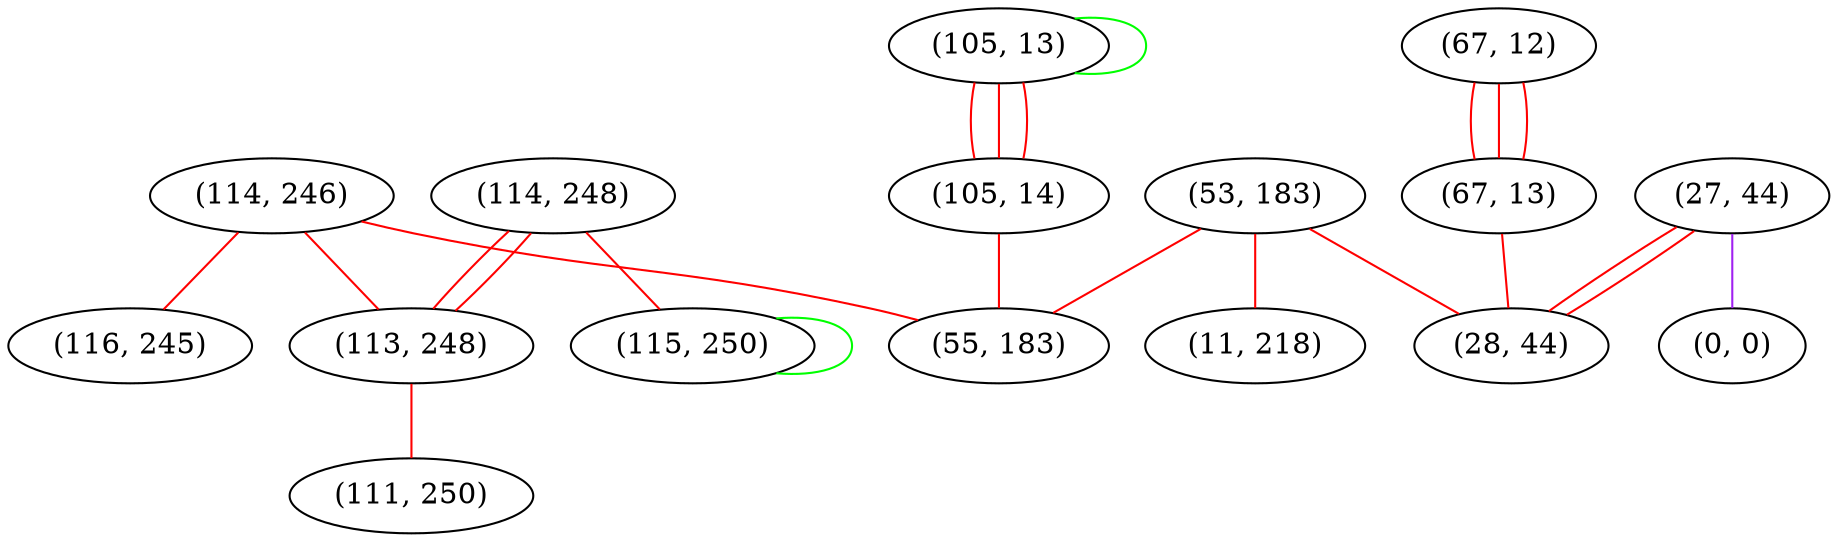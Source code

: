 graph "" {
"(105, 13)";
"(67, 12)";
"(114, 246)";
"(105, 14)";
"(67, 13)";
"(116, 245)";
"(114, 248)";
"(115, 250)";
"(53, 183)";
"(27, 44)";
"(55, 183)";
"(11, 218)";
"(0, 0)";
"(113, 248)";
"(28, 44)";
"(111, 250)";
"(105, 13)" -- "(105, 13)"  [color=green, key=0, weight=2];
"(105, 13)" -- "(105, 14)"  [color=red, key=0, weight=1];
"(105, 13)" -- "(105, 14)"  [color=red, key=1, weight=1];
"(105, 13)" -- "(105, 14)"  [color=red, key=2, weight=1];
"(67, 12)" -- "(67, 13)"  [color=red, key=0, weight=1];
"(67, 12)" -- "(67, 13)"  [color=red, key=1, weight=1];
"(67, 12)" -- "(67, 13)"  [color=red, key=2, weight=1];
"(114, 246)" -- "(116, 245)"  [color=red, key=0, weight=1];
"(114, 246)" -- "(113, 248)"  [color=red, key=0, weight=1];
"(114, 246)" -- "(55, 183)"  [color=red, key=0, weight=1];
"(105, 14)" -- "(55, 183)"  [color=red, key=0, weight=1];
"(67, 13)" -- "(28, 44)"  [color=red, key=0, weight=1];
"(114, 248)" -- "(113, 248)"  [color=red, key=0, weight=1];
"(114, 248)" -- "(113, 248)"  [color=red, key=1, weight=1];
"(114, 248)" -- "(115, 250)"  [color=red, key=0, weight=1];
"(115, 250)" -- "(115, 250)"  [color=green, key=0, weight=2];
"(53, 183)" -- "(11, 218)"  [color=red, key=0, weight=1];
"(53, 183)" -- "(28, 44)"  [color=red, key=0, weight=1];
"(53, 183)" -- "(55, 183)"  [color=red, key=0, weight=1];
"(27, 44)" -- "(28, 44)"  [color=red, key=0, weight=1];
"(27, 44)" -- "(28, 44)"  [color=red, key=1, weight=1];
"(27, 44)" -- "(0, 0)"  [color=purple, key=0, weight=4];
"(113, 248)" -- "(111, 250)"  [color=red, key=0, weight=1];
}
